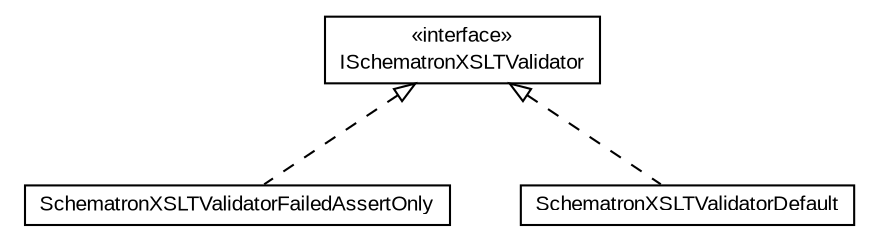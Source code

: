#!/usr/local/bin/dot
#
# Class diagram 
# Generated by UMLGraph version 5.1 (http://www.umlgraph.org/)
#

digraph G {
	edge [fontname="arial",fontsize=10,labelfontname="arial",labelfontsize=10];
	node [fontname="arial",fontsize=10,shape=plaintext];
	nodesep=0.25;
	ranksep=0.5;
	// com.helger.schematron.xslt.validator.SchematronXSLTValidatorFailedAssertOnly
	c2409 [label=<<table title="com.helger.schematron.xslt.validator.SchematronXSLTValidatorFailedAssertOnly" border="0" cellborder="1" cellspacing="0" cellpadding="2" port="p" href="./SchematronXSLTValidatorFailedAssertOnly.html">
		<tr><td><table border="0" cellspacing="0" cellpadding="1">
<tr><td align="center" balign="center"> SchematronXSLTValidatorFailedAssertOnly </td></tr>
		</table></td></tr>
		</table>>, fontname="arial", fontcolor="black", fontsize=10.0];
	// com.helger.schematron.xslt.validator.SchematronXSLTValidatorDefault
	c2410 [label=<<table title="com.helger.schematron.xslt.validator.SchematronXSLTValidatorDefault" border="0" cellborder="1" cellspacing="0" cellpadding="2" port="p" href="./SchematronXSLTValidatorDefault.html">
		<tr><td><table border="0" cellspacing="0" cellpadding="1">
<tr><td align="center" balign="center"> SchematronXSLTValidatorDefault </td></tr>
		</table></td></tr>
		</table>>, fontname="arial", fontcolor="black", fontsize=10.0];
	// com.helger.schematron.xslt.validator.ISchematronXSLTValidator
	c2411 [label=<<table title="com.helger.schematron.xslt.validator.ISchematronXSLTValidator" border="0" cellborder="1" cellspacing="0" cellpadding="2" port="p" href="./ISchematronXSLTValidator.html">
		<tr><td><table border="0" cellspacing="0" cellpadding="1">
<tr><td align="center" balign="center"> &#171;interface&#187; </td></tr>
<tr><td align="center" balign="center"> ISchematronXSLTValidator </td></tr>
		</table></td></tr>
		</table>>, fontname="arial", fontcolor="black", fontsize=10.0];
	//com.helger.schematron.xslt.validator.SchematronXSLTValidatorFailedAssertOnly implements com.helger.schematron.xslt.validator.ISchematronXSLTValidator
	c2411:p -> c2409:p [dir=back,arrowtail=empty,style=dashed];
	//com.helger.schematron.xslt.validator.SchematronXSLTValidatorDefault implements com.helger.schematron.xslt.validator.ISchematronXSLTValidator
	c2411:p -> c2410:p [dir=back,arrowtail=empty,style=dashed];
}

